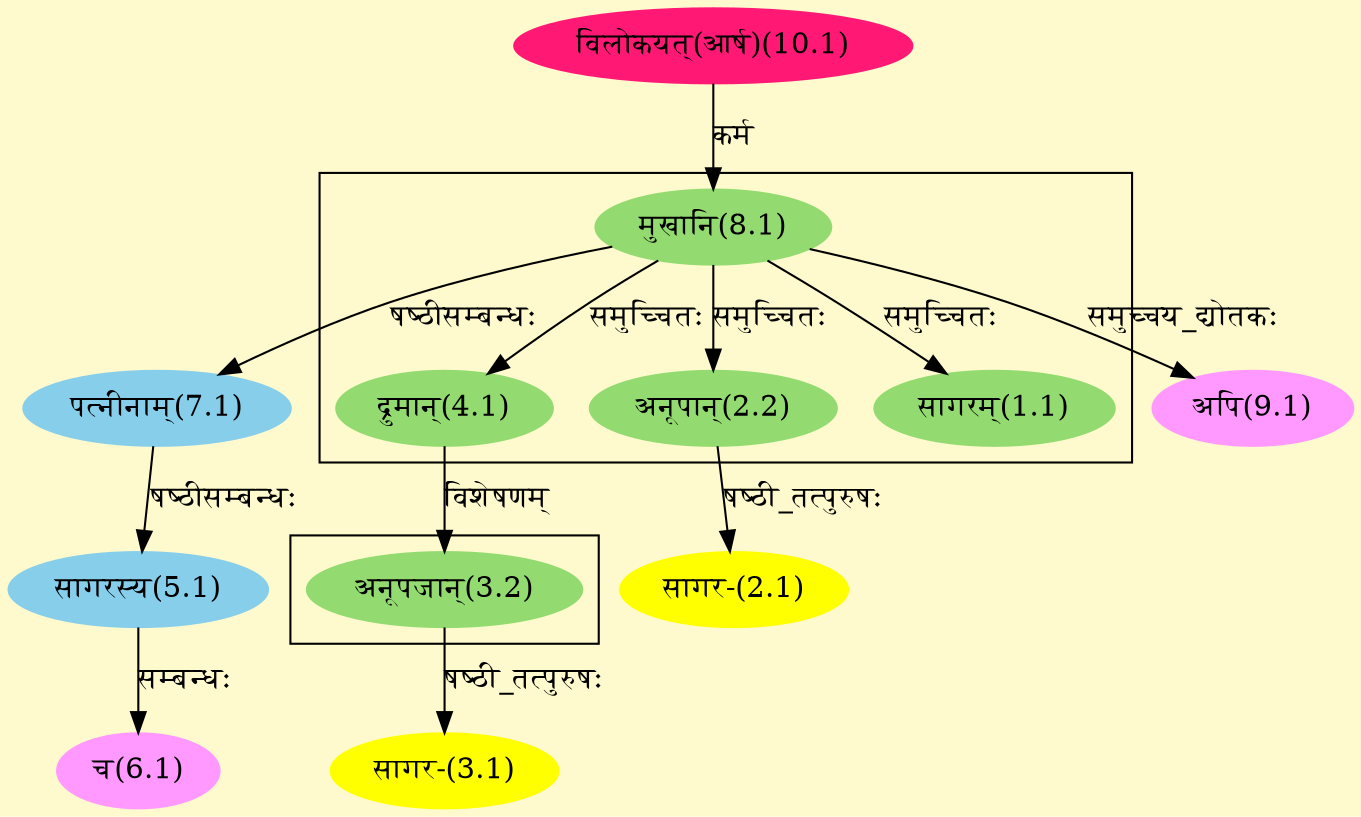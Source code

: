 digraph G{
rankdir=BT;
 compound=true;
 bgcolor="lemonchiffon1";

subgraph cluster_1{
Node1_1 [style=filled, color="#93DB70" label = "सागरम्(1.1)"]
Node8_1 [style=filled, color="#93DB70" label = "मुखानि(8.1)"]
Node2_2 [style=filled, color="#93DB70" label = "अनूपान्(2.2)"]
Node4_1 [style=filled, color="#93DB70" label = "द्रुमान्(4.1)"]

}

subgraph cluster_2{
Node3_2 [style=filled, color="#93DB70" label = "अनूपजान्(3.2)"]
Node4_1 [style=filled, color="#93DB70" label = "द्रुमान्(4.1)"]

}
Node2_1 [style=filled, color="#FFFF00" label = "सागर-(2.1)"]
Node2_2 [style=filled, color="#93DB70" label = "अनूपान्(2.2)"]
Node3_1 [style=filled, color="#FFFF00" label = "सागर-(3.1)"]
Node3_2 [style=filled, color="#93DB70" label = "अनूपजान्(3.2)"]
Node5_1 [style=filled, color="#87CEEB" label = "सागरस्य(5.1)"]
Node7_1 [style=filled, color="#87CEEB" label = "पत्नीनाम्(7.1)"]
Node6_1 [style=filled, color="#FF99FF" label = "च(6.1)"]
Node8_1 [style=filled, color="#93DB70" label = "मुखानि(8.1)"]
Node10_1 [style=filled, color="#FF1975" label = "विलोकयत्(आर्ष)(10.1)"]
Node9_1 [style=filled, color="#FF99FF" label = "अपि(9.1)"]
/* Start of Relations section */

Node1_1 -> Node8_1 [  label="समुच्चितः"  dir="back" ]
Node2_1 -> Node2_2 [  label="षष्ठी_तत्पुरुषः"  dir="back" ]
Node2_2 -> Node8_1 [  label="समुच्चितः"  dir="back" ]
Node3_1 -> Node3_2 [  label="षष्ठी_तत्पुरुषः"  dir="back" ]
Node3_2 -> Node4_1 [  label="विशेषणम्"  dir="back" ]
Node4_1 -> Node8_1 [  label="समुच्चितः"  dir="back" ]
Node5_1 -> Node7_1 [  label="षष्ठीसम्बन्धः"  dir="back" ]
Node6_1 -> Node5_1 [  label="सम्बन्धः"  dir="back" ]
Node7_1 -> Node8_1 [  label="षष्ठीसम्बन्धः"  dir="back" ]
Node8_1 -> Node10_1 [  label="कर्म"  dir="back" ]
Node9_1 -> Node8_1 [  label="समुच्चय_द्योतकः"  dir="back" ]
}
